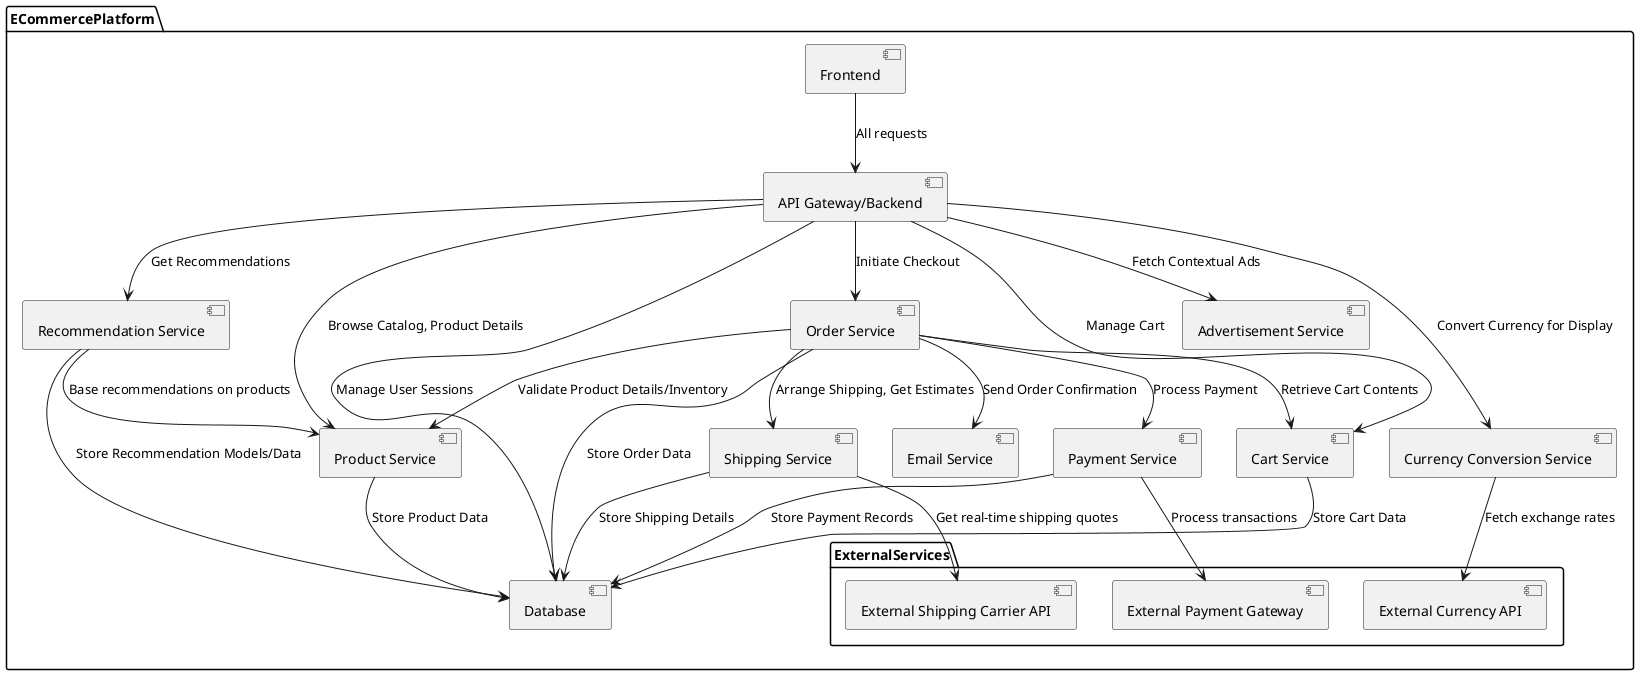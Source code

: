 @startuml
package ECommercePlatform {

  [Frontend] as Frontend
  [API Gateway/Backend] as Backend
  [Product Service] as ProductService
  [Cart Service] as CartService
  [Order Service] as OrderService
  [Payment Service] as PaymentService
  [Shipping Service] as ShippingService
  [Currency Conversion Service] as CurrencyService
  [Recommendation Service] as RecommendationService
  [Email Service] as EmailService
  [Advertisement Service] as AdService
  [Database] as DB

  package ExternalServices {
    [External Payment Gateway] as ExternalPaymentGateway
    [External Currency API] as ExternalCurrencyAPI
    [External Shipping Carrier API] as ExternalShippingAPI
  }

  ' User Interaction Flow '
  Frontend --> Backend : All requests

  ' Backend Orchestration and Service Interactions '
  Backend --> ProductService : Browse Catalog, Product Details
  Backend --> CartService : Manage Cart
  Backend --> OrderService : Initiate Checkout
  Backend --> RecommendationService : Get Recommendations
  Backend --> CurrencyService : Convert Currency for Display
  Backend --> AdService : Fetch Contextual Ads
  Backend --> DB : Manage User Sessions

  ' Checkout Process Orchestration (by OrderService) '
  OrderService --> CartService : Retrieve Cart Contents
  OrderService --> ProductService : Validate Product Details/Inventory
  OrderService --> PaymentService : Process Payment
  OrderService --> ShippingService : Arrange Shipping, Get Estimates
  OrderService --> EmailService : Send Order Confirmation

  ' Service Dependencies '
  RecommendationService --> ProductService : Base recommendations on products
  PaymentService --> ExternalPaymentGateway : Process transactions
  CurrencyService --> ExternalCurrencyAPI : Fetch exchange rates
  ShippingService --> ExternalShippingAPI : Get real-time shipping quotes

  ' Data Persistence '
  ProductService --> DB : Store Product Data
  CartService --> DB : Store Cart Data
  OrderService --> DB : Store Order Data
  RecommendationService --> DB : Store Recommendation Models/Data
  PaymentService --> DB : Store Payment Records
  ShippingService --> DB : Store Shipping Details

}
@enduml
